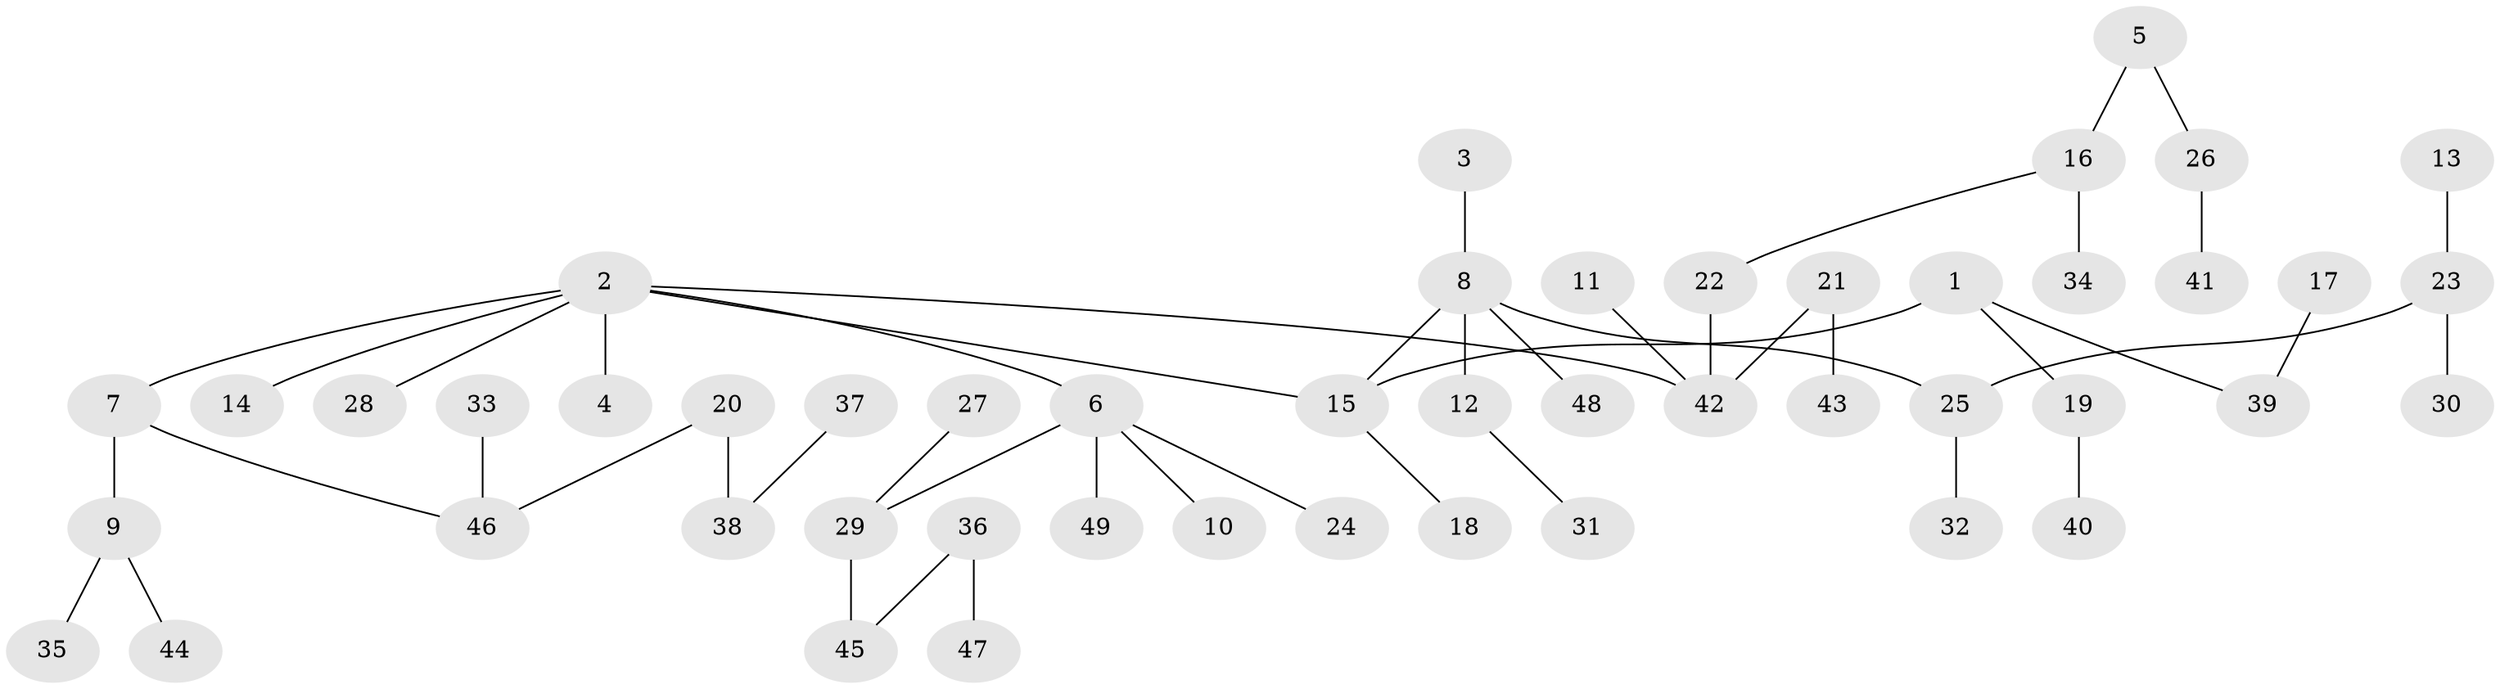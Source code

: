 // original degree distribution, {6: 0.030927835051546393, 8: 0.010309278350515464, 3: 0.13402061855670103, 4: 0.061855670103092786, 2: 0.21649484536082475, 1: 0.5257731958762887, 5: 0.020618556701030927}
// Generated by graph-tools (version 1.1) at 2025/02/03/09/25 03:02:21]
// undirected, 49 vertices, 48 edges
graph export_dot {
graph [start="1"]
  node [color=gray90,style=filled];
  1;
  2;
  3;
  4;
  5;
  6;
  7;
  8;
  9;
  10;
  11;
  12;
  13;
  14;
  15;
  16;
  17;
  18;
  19;
  20;
  21;
  22;
  23;
  24;
  25;
  26;
  27;
  28;
  29;
  30;
  31;
  32;
  33;
  34;
  35;
  36;
  37;
  38;
  39;
  40;
  41;
  42;
  43;
  44;
  45;
  46;
  47;
  48;
  49;
  1 -- 15 [weight=1.0];
  1 -- 19 [weight=1.0];
  1 -- 39 [weight=1.0];
  2 -- 4 [weight=1.0];
  2 -- 6 [weight=1.0];
  2 -- 7 [weight=1.0];
  2 -- 14 [weight=1.0];
  2 -- 15 [weight=1.0];
  2 -- 28 [weight=1.0];
  2 -- 42 [weight=1.0];
  3 -- 8 [weight=1.0];
  5 -- 16 [weight=1.0];
  5 -- 26 [weight=1.0];
  6 -- 10 [weight=1.0];
  6 -- 24 [weight=1.0];
  6 -- 29 [weight=1.0];
  6 -- 49 [weight=1.0];
  7 -- 9 [weight=1.0];
  7 -- 46 [weight=1.0];
  8 -- 12 [weight=1.0];
  8 -- 15 [weight=1.0];
  8 -- 25 [weight=1.0];
  8 -- 48 [weight=1.0];
  9 -- 35 [weight=1.0];
  9 -- 44 [weight=1.0];
  11 -- 42 [weight=1.0];
  12 -- 31 [weight=1.0];
  13 -- 23 [weight=1.0];
  15 -- 18 [weight=1.0];
  16 -- 22 [weight=1.0];
  16 -- 34 [weight=1.0];
  17 -- 39 [weight=1.0];
  19 -- 40 [weight=1.0];
  20 -- 38 [weight=1.0];
  20 -- 46 [weight=1.0];
  21 -- 42 [weight=1.0];
  21 -- 43 [weight=1.0];
  22 -- 42 [weight=1.0];
  23 -- 25 [weight=1.0];
  23 -- 30 [weight=1.0];
  25 -- 32 [weight=1.0];
  26 -- 41 [weight=1.0];
  27 -- 29 [weight=1.0];
  29 -- 45 [weight=1.0];
  33 -- 46 [weight=1.0];
  36 -- 45 [weight=1.0];
  36 -- 47 [weight=1.0];
  37 -- 38 [weight=1.0];
}
